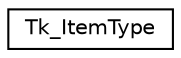 digraph "Graphical Class Hierarchy"
{
  edge [fontname="Helvetica",fontsize="10",labelfontname="Helvetica",labelfontsize="10"];
  node [fontname="Helvetica",fontsize="10",shape=record];
  rankdir="LR";
  Node1 [label="Tk_ItemType",height=0.2,width=0.4,color="black", fillcolor="white", style="filled",URL="$struct_tk___item_type.html"];
}
